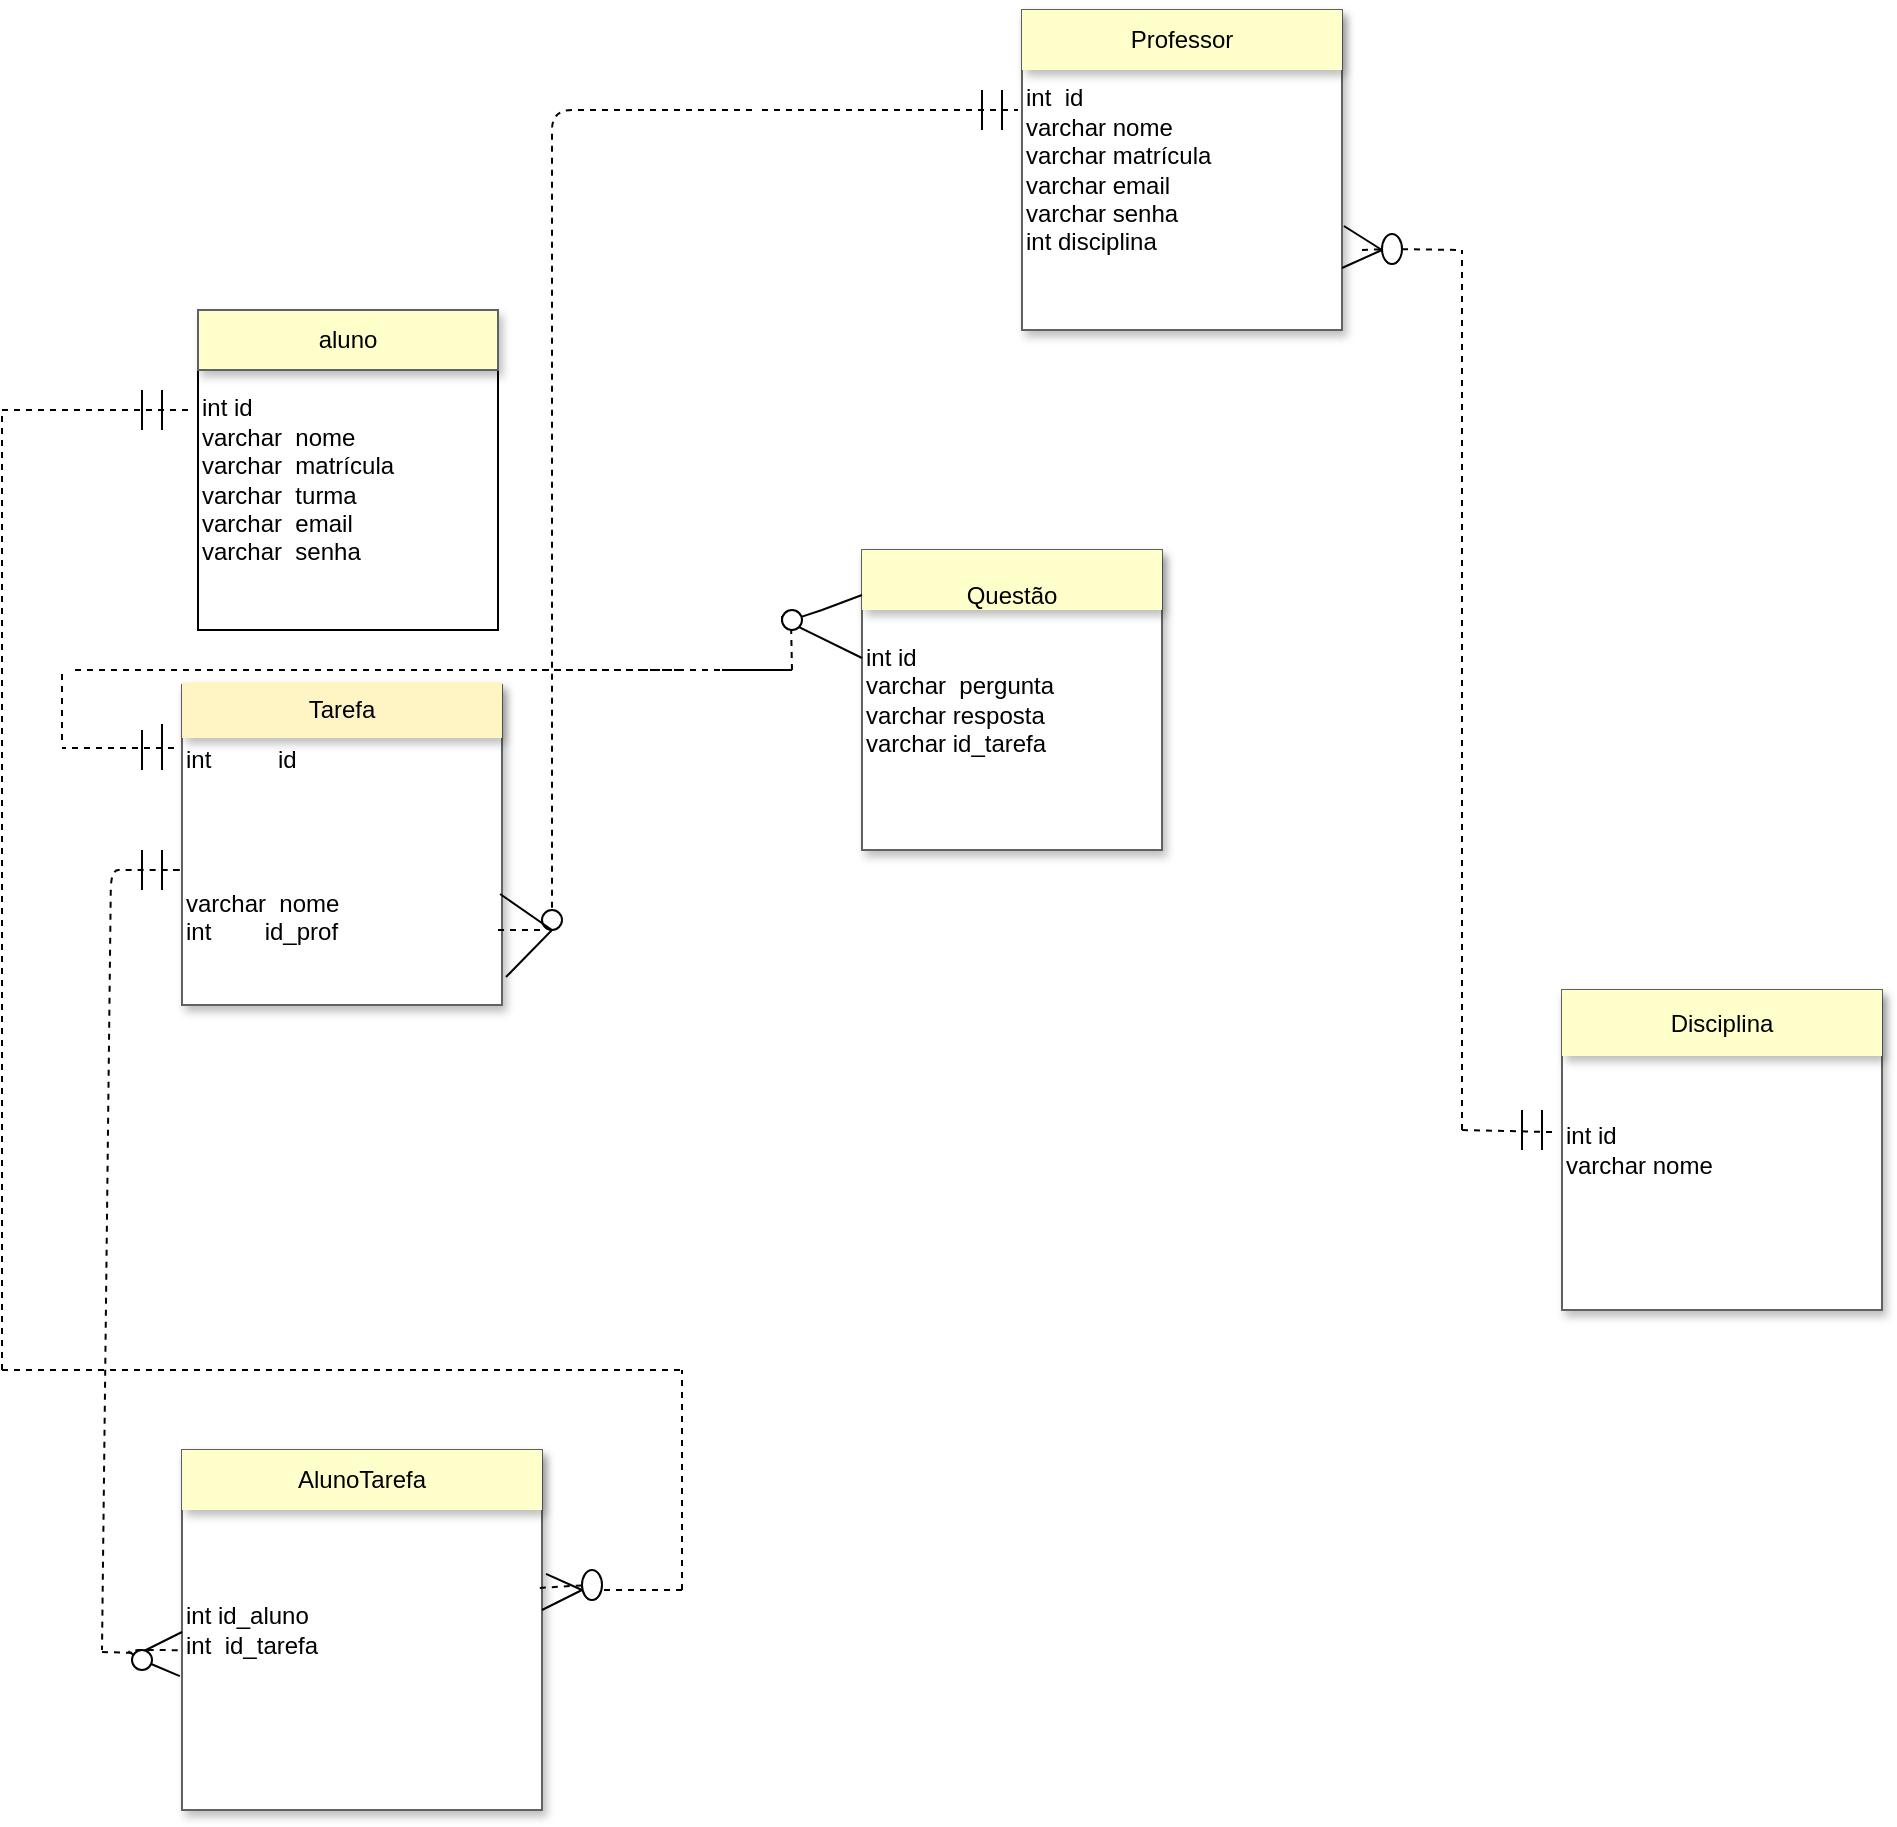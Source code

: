 <mxfile version="12.3.9" type="google" pages="1"><diagram id="ECYbcYI7fkcgPZxM4M2e" name="Page-1"><mxGraphModel dx="2169" dy="1783" grid="1" gridSize="10" guides="1" tooltips="1" connect="1" arrows="1" fold="1" page="1" pageScale="1" pageWidth="827" pageHeight="1169" math="0" shadow="0"><root><mxCell id="0"/><mxCell id="1" parent="0"/><mxCell id="i38UKQoZ8ZTmq8K455gH-1" value="int id&lt;br&gt;varchar&amp;nbsp; nome&lt;br&gt;varchar&amp;nbsp; matrícula&lt;br&gt;varchar&amp;nbsp; turma&lt;br&gt;varchar&amp;nbsp; email&lt;br&gt;varchar&amp;nbsp; senha&amp;nbsp;&amp;nbsp;" style="whiteSpace=wrap;html=1;aspect=fixed;align=left;" parent="1" vertex="1"><mxGeometry x="28" y="40" width="150" height="150" as="geometry"/></mxCell><mxCell id="i38UKQoZ8ZTmq8K455gH-2" value="aluno" style="text;html=1;strokeColor=#616161;fillColor=#FFFFCC;align=center;verticalAlign=middle;whiteSpace=wrap;rounded=0;shadow=1;" parent="1" vertex="1"><mxGeometry x="28" y="30" width="150" height="30" as="geometry"/></mxCell><mxCell id="i38UKQoZ8ZTmq8K455gH-5" value="int&amp;nbsp; &amp;nbsp; &amp;nbsp; &amp;nbsp; &amp;nbsp; id&lt;br&gt;&lt;br&gt;&lt;br&gt;&lt;br&gt;&lt;br&gt;varchar&amp;nbsp; nome&lt;br&gt;int&amp;nbsp; &amp;nbsp; &amp;nbsp; &amp;nbsp; id_prof&amp;nbsp;" style="whiteSpace=wrap;html=1;aspect=fixed;shadow=1;strokeColor=#616161;fillColor=#FFFFFF;align=left;" parent="1" vertex="1"><mxGeometry x="20" y="217.5" width="160" height="160" as="geometry"/></mxCell><mxCell id="i38UKQoZ8ZTmq8K455gH-6" value="int&amp;nbsp; id&lt;br&gt;varchar nome&lt;br&gt;varchar matrícula&lt;br&gt;varchar email&lt;br&gt;varchar senha&lt;br&gt;int disciplina" style="whiteSpace=wrap;html=1;aspect=fixed;shadow=1;strokeColor=#616161;fillColor=#FFFFFF;align=left;" parent="1" vertex="1"><mxGeometry x="440" y="-120" width="160" height="160" as="geometry"/></mxCell><mxCell id="i38UKQoZ8ZTmq8K455gH-7" value="int id&lt;br&gt;varchar&amp;nbsp; pergunta&lt;br&gt;&lt;span style=&quot;text-align: center&quot;&gt;varchar resposta&lt;br&gt;&lt;/span&gt;&lt;span style=&quot;text-align: center&quot;&gt;varchar id_tarefa&lt;br&gt;&lt;/span&gt;" style="whiteSpace=wrap;html=1;aspect=fixed;shadow=1;strokeColor=#616161;fillColor=#FFFFFF;align=left;" parent="1" vertex="1"><mxGeometry x="360" y="150" width="150" height="150" as="geometry"/></mxCell><mxCell id="i38UKQoZ8ZTmq8K455gH-8" value="int id&lt;br&gt;varchar nome" style="whiteSpace=wrap;html=1;aspect=fixed;shadow=1;strokeColor=#616161;fillColor=#FFFFFF;align=left;" parent="1" vertex="1"><mxGeometry x="710" y="370" width="160" height="160" as="geometry"/></mxCell><mxCell id="i38UKQoZ8ZTmq8K455gH-10" value="int id_aluno&lt;br&gt;int&amp;nbsp; id_tarefa" style="whiteSpace=wrap;html=1;aspect=fixed;shadow=1;strokeColor=#616161;fillColor=#FFFFFF;align=left;" parent="1" vertex="1"><mxGeometry x="20" y="600" width="180" height="180" as="geometry"/></mxCell><mxCell id="i38UKQoZ8ZTmq8K455gH-12" value="Professor" style="text;html=1;strokeColor=none;fillColor=#FFFFCC;align=center;verticalAlign=middle;whiteSpace=wrap;rounded=0;shadow=1;" parent="1" vertex="1"><mxGeometry x="440" y="-120" width="160" height="30" as="geometry"/></mxCell><mxCell id="i38UKQoZ8ZTmq8K455gH-13" value="Tarefa" style="text;html=1;strokeColor=none;fillColor=#FFF4C3;align=center;verticalAlign=middle;whiteSpace=wrap;rounded=0;shadow=1;" parent="1" vertex="1"><mxGeometry x="20" y="216" width="160" height="28" as="geometry"/></mxCell><mxCell id="i38UKQoZ8ZTmq8K455gH-14" value="&lt;br&gt;Questão" style="text;html=1;strokeColor=none;fillColor=#FFFFCC;align=center;verticalAlign=middle;whiteSpace=wrap;rounded=0;shadow=1;" parent="1" vertex="1"><mxGeometry x="360" y="150" width="150" height="30" as="geometry"/></mxCell><mxCell id="i38UKQoZ8ZTmq8K455gH-15" value="Disciplina" style="text;html=1;strokeColor=none;fillColor=#FFFFCC;align=center;verticalAlign=middle;whiteSpace=wrap;rounded=0;shadow=1;" parent="1" vertex="1"><mxGeometry x="710" y="370" width="160" height="33" as="geometry"/></mxCell><mxCell id="i38UKQoZ8ZTmq8K455gH-17" value="AlunoTarefa" style="text;html=1;strokeColor=none;fillColor=#FFFFCC;align=center;verticalAlign=middle;whiteSpace=wrap;rounded=0;shadow=1;" parent="1" vertex="1"><mxGeometry x="20" y="600" width="180" height="30" as="geometry"/></mxCell><mxCell id="i38UKQoZ8ZTmq8K455gH-22" style="edgeStyle=orthogonalEdgeStyle;rounded=0;orthogonalLoop=1;jettySize=auto;html=1;exitX=0.5;exitY=1;exitDx=0;exitDy=0;" parent="1" source="i38UKQoZ8ZTmq8K455gH-14" target="i38UKQoZ8ZTmq8K455gH-14" edge="1"><mxGeometry relative="1" as="geometry"><Array as="points"><mxPoint x="430" y="150"/></Array></mxGeometry></mxCell><mxCell id="i38UKQoZ8ZTmq8K455gH-24" value="" style="endArrow=none;html=1;" parent="1" target="i38UKQoZ8ZTmq8K455gH-5" edge="1"><mxGeometry width="50" height="50" relative="1" as="geometry"><mxPoint x="20" y="298" as="sourcePoint"/><mxPoint x="70" y="248" as="targetPoint"/></mxGeometry></mxCell><mxCell id="i38UKQoZ8ZTmq8K455gH-31" value="" style="endArrow=none;dashed=1;html=1;" parent="1" edge="1"><mxGeometry width="50" height="50" relative="1" as="geometry"><mxPoint x="-70" y="80" as="sourcePoint"/><mxPoint x="25" y="80" as="targetPoint"/></mxGeometry></mxCell><mxCell id="i38UKQoZ8ZTmq8K455gH-32" value="" style="endArrow=none;dashed=1;html=1;" parent="1" edge="1"><mxGeometry width="50" height="50" relative="1" as="geometry"><mxPoint x="-70" y="560" as="sourcePoint"/><mxPoint x="-70" y="80" as="targetPoint"/></mxGeometry></mxCell><mxCell id="i38UKQoZ8ZTmq8K455gH-33" value="" style="endArrow=none;dashed=1;html=1;" parent="1" edge="1"><mxGeometry width="50" height="50" relative="1" as="geometry"><mxPoint x="-70" y="560" as="sourcePoint"/><mxPoint x="270" y="560" as="targetPoint"/><Array as="points"><mxPoint x="100" y="560"/></Array></mxGeometry></mxCell><mxCell id="i38UKQoZ8ZTmq8K455gH-34" value="" style="endArrow=none;dashed=1;html=1;" parent="1" edge="1"><mxGeometry width="50" height="50" relative="1" as="geometry"><mxPoint x="9.5" y="310" as="sourcePoint"/><mxPoint x="-20" y="700" as="targetPoint"/><Array as="points"><mxPoint x="24.5" y="310"/><mxPoint x="-0.5" y="310"/><mxPoint x="-15.5" y="310"/></Array></mxGeometry></mxCell><mxCell id="i38UKQoZ8ZTmq8K455gH-35" value="" style="endArrow=none;dashed=1;html=1;entryX=-0.011;entryY=0.556;entryDx=0;entryDy=0;entryPerimeter=0;" parent="1" target="i38UKQoZ8ZTmq8K455gH-10" edge="1" source="R7lqA3_wb0e9QPkS6CXJ-14"><mxGeometry width="50" height="50" relative="1" as="geometry"><mxPoint x="-20" y="700" as="sourcePoint"/><mxPoint x="8" y="700" as="targetPoint"/><Array as="points"><mxPoint x="-8" y="700"/></Array></mxGeometry></mxCell><mxCell id="i38UKQoZ8ZTmq8K455gH-36" value="" style="endArrow=none;html=1;" parent="1" target="i38UKQoZ8ZTmq8K455gH-5" edge="1"><mxGeometry width="50" height="50" relative="1" as="geometry"><mxPoint x="20" y="297.5" as="sourcePoint"/><mxPoint x="70" y="247.5" as="targetPoint"/></mxGeometry></mxCell><mxCell id="i38UKQoZ8ZTmq8K455gH-49" value="" style="endArrow=none;dashed=1;html=1;" parent="1" edge="1"><mxGeometry width="50" height="50" relative="1" as="geometry"><mxPoint x="270" y="60" as="sourcePoint"/><mxPoint x="270" y="60" as="targetPoint"/><Array as="points"><mxPoint x="270" y="60"/></Array></mxGeometry></mxCell><mxCell id="i38UKQoZ8ZTmq8K455gH-71" value="" style="endArrow=none;dashed=1;html=1;" parent="1" edge="1"><mxGeometry width="50" height="50" relative="1" as="geometry"><mxPoint x="370" y="-70" as="sourcePoint"/><mxPoint x="438" y="-70" as="targetPoint"/></mxGeometry></mxCell><mxCell id="i38UKQoZ8ZTmq8K455gH-72" value="" style="endArrow=none;dashed=1;html=1;" parent="1" edge="1"><mxGeometry width="50" height="50" relative="1" as="geometry"><mxPoint x="310" y="-70" as="sourcePoint"/><mxPoint x="370" y="-70" as="targetPoint"/><Array as="points"><mxPoint x="340" y="-70"/></Array></mxGeometry></mxCell><mxCell id="i38UKQoZ8ZTmq8K455gH-74" value="" style="endArrow=none;dashed=1;html=1;" parent="1" edge="1"><mxGeometry width="50" height="50" relative="1" as="geometry"><mxPoint x="305" y="-70" as="sourcePoint"/><mxPoint x="205" y="340" as="targetPoint"/><Array as="points"><mxPoint x="205" y="-70"/></Array></mxGeometry></mxCell><mxCell id="i38UKQoZ8ZTmq8K455gH-76" value="" style="endArrow=none;dashed=1;html=1;" parent="1" edge="1"><mxGeometry width="50" height="50" relative="1" as="geometry"><mxPoint x="178" y="340" as="sourcePoint"/><mxPoint x="200" y="340" as="targetPoint"/></mxGeometry></mxCell><mxCell id="i38UKQoZ8ZTmq8K455gH-83" value="" style="endArrow=none;dashed=1;html=1;" parent="1" edge="1"><mxGeometry width="50" height="50" relative="1" as="geometry"><mxPoint x="250" y="210" as="sourcePoint"/><mxPoint x="320" y="210" as="targetPoint"/></mxGeometry></mxCell><mxCell id="RcCJeEXzpeC0IdzwBdJ5-4" value="" style="endArrow=none;dashed=1;html=1;" parent="1" edge="1"><mxGeometry width="50" height="50" relative="1" as="geometry"><mxPoint x="200" y="210" as="sourcePoint"/><mxPoint x="270" y="210" as="targetPoint"/><Array as="points"><mxPoint x="240" y="210"/></Array></mxGeometry></mxCell><mxCell id="RcCJeEXzpeC0IdzwBdJ5-6" value="" style="endArrow=none;html=1;" parent="1" edge="1"><mxGeometry width="50" height="50" relative="1" as="geometry"><mxPoint x="340" y="180" as="sourcePoint"/><mxPoint x="360" y="172.5" as="targetPoint"/></mxGeometry></mxCell><mxCell id="RcCJeEXzpeC0IdzwBdJ5-12" value="" style="endArrow=none;dashed=1;html=1;" parent="1" edge="1"><mxGeometry width="50" height="50" relative="1" as="geometry"><mxPoint x="310" y="210" as="sourcePoint"/><mxPoint x="290" y="210" as="targetPoint"/><Array as="points"><mxPoint x="330" y="210"/></Array></mxGeometry></mxCell><mxCell id="RcCJeEXzpeC0IdzwBdJ5-14" value="" style="endArrow=none;dashed=1;html=1;" parent="1" edge="1"><mxGeometry width="50" height="50" relative="1" as="geometry"><mxPoint x="325" y="210" as="sourcePoint"/><mxPoint x="324.5" y="185" as="targetPoint"/></mxGeometry></mxCell><mxCell id="RcCJeEXzpeC0IdzwBdJ5-15" value="" style="endArrow=none;dashed=1;html=1;" parent="1" edge="1"><mxGeometry width="50" height="50" relative="1" as="geometry"><mxPoint x="-33.5" y="210" as="sourcePoint"/><mxPoint x="254" y="210" as="targetPoint"/></mxGeometry></mxCell><mxCell id="RcCJeEXzpeC0IdzwBdJ5-17" value="" style="endArrow=none;html=1;" parent="1" edge="1" target="R7lqA3_wb0e9QPkS6CXJ-11"><mxGeometry width="50" height="50" relative="1" as="geometry"><mxPoint x="340" y="180" as="sourcePoint"/><mxPoint x="360" y="190" as="targetPoint"/></mxGeometry></mxCell><mxCell id="RcCJeEXzpeC0IdzwBdJ5-21" value="" style="endArrow=none;html=1;" parent="1" edge="1"><mxGeometry width="50" height="50" relative="1" as="geometry"><mxPoint y="240" as="sourcePoint"/><mxPoint y="260" as="targetPoint"/></mxGeometry></mxCell><mxCell id="RcCJeEXzpeC0IdzwBdJ5-25" value="" style="endArrow=none;html=1;" parent="1" edge="1"><mxGeometry width="50" height="50" relative="1" as="geometry"><mxPoint x="10" y="260" as="sourcePoint"/><mxPoint x="10" y="237" as="targetPoint"/></mxGeometry></mxCell><mxCell id="RcCJeEXzpeC0IdzwBdJ5-27" value="" style="endArrow=none;dashed=1;html=1;exitX=-0.025;exitY=0.197;exitDx=0;exitDy=0;exitPerimeter=0;" parent="1" source="i38UKQoZ8ZTmq8K455gH-5" edge="1"><mxGeometry width="50" height="50" relative="1" as="geometry"><mxPoint x="10" y="250" as="sourcePoint"/><mxPoint x="-40" y="249" as="targetPoint"/></mxGeometry></mxCell><mxCell id="RcCJeEXzpeC0IdzwBdJ5-28" value="" style="endArrow=none;dashed=1;html=1;" parent="1" edge="1"><mxGeometry width="50" height="50" relative="1" as="geometry"><mxPoint x="-40" y="245" as="sourcePoint"/><mxPoint x="-40" y="210" as="targetPoint"/></mxGeometry></mxCell><mxCell id="RcCJeEXzpeC0IdzwBdJ5-29" value="" style="endArrow=none;dashed=1;html=1;entryX=0;entryY=0;entryDx=0;entryDy=0;" parent="1" edge="1" target="R7lqA3_wb0e9QPkS6CXJ-14"><mxGeometry width="50" height="50" relative="1" as="geometry"><mxPoint x="-20" y="701" as="sourcePoint"/><mxPoint y="690" as="targetPoint"/></mxGeometry></mxCell><mxCell id="RcCJeEXzpeC0IdzwBdJ5-34" value="" style="endArrow=none;html=1;" parent="1" edge="1"><mxGeometry width="50" height="50" relative="1" as="geometry"><mxPoint x="10" y="320" as="sourcePoint"/><mxPoint x="10" y="300" as="targetPoint"/></mxGeometry></mxCell><mxCell id="RcCJeEXzpeC0IdzwBdJ5-35" value="" style="endArrow=none;html=1;" parent="1" edge="1"><mxGeometry width="50" height="50" relative="1" as="geometry"><mxPoint y="320" as="sourcePoint"/><mxPoint y="300" as="targetPoint"/></mxGeometry></mxCell><mxCell id="RcCJeEXzpeC0IdzwBdJ5-106" value="" style="endArrow=none;html=1;" parent="1" edge="1"><mxGeometry width="50" height="50" relative="1" as="geometry"><mxPoint x="420" y="-80" as="sourcePoint"/><mxPoint x="420" y="-60" as="targetPoint"/></mxGeometry></mxCell><mxCell id="R7lqA3_wb0e9QPkS6CXJ-2" value="" style="endArrow=none;html=1;entryX=-0.006;entryY=0.628;entryDx=0;entryDy=0;entryPerimeter=0;" edge="1" parent="1" source="R7lqA3_wb0e9QPkS6CXJ-14" target="i38UKQoZ8ZTmq8K455gH-10"><mxGeometry width="50" height="50" relative="1" as="geometry"><mxPoint y="700" as="sourcePoint"/><mxPoint x="10" y="720" as="targetPoint"/></mxGeometry></mxCell><mxCell id="R7lqA3_wb0e9QPkS6CXJ-4" value="" style="endArrow=none;html=1;entryX=0;entryY=0.36;entryDx=0;entryDy=0;entryPerimeter=0;exitX=0.855;exitY=0.855;exitDx=0;exitDy=0;exitPerimeter=0;" edge="1" parent="1" source="R7lqA3_wb0e9QPkS6CXJ-11" target="i38UKQoZ8ZTmq8K455gH-7"><mxGeometry width="50" height="50" relative="1" as="geometry"><mxPoint x="330" y="200" as="sourcePoint"/><mxPoint x="355" y="200" as="targetPoint"/></mxGeometry></mxCell><mxCell id="R7lqA3_wb0e9QPkS6CXJ-8" value="" style="endArrow=none;dashed=1;html=1;" edge="1" parent="1" source="R7lqA3_wb0e9QPkS6CXJ-45"><mxGeometry width="50" height="50" relative="1" as="geometry"><mxPoint x="610" as="sourcePoint"/><mxPoint x="660" as="targetPoint"/></mxGeometry></mxCell><mxCell id="R7lqA3_wb0e9QPkS6CXJ-9" value="" style="endArrow=none;dashed=1;html=1;" edge="1" parent="1"><mxGeometry width="50" height="50" relative="1" as="geometry"><mxPoint x="660" y="440" as="sourcePoint"/><mxPoint x="660" as="targetPoint"/></mxGeometry></mxCell><mxCell id="R7lqA3_wb0e9QPkS6CXJ-10" value="" style="endArrow=none;dashed=1;html=1;entryX=-0.025;entryY=0.444;entryDx=0;entryDy=0;entryPerimeter=0;" edge="1" parent="1" target="i38UKQoZ8ZTmq8K455gH-8"><mxGeometry width="50" height="50" relative="1" as="geometry"><mxPoint x="660" y="440" as="sourcePoint"/><mxPoint x="700" y="440" as="targetPoint"/></mxGeometry></mxCell><mxCell id="R7lqA3_wb0e9QPkS6CXJ-11" value="" style="verticalLabelPosition=bottom;verticalAlign=top;html=1;shape=mxgraph.flowchart.on-page_reference;" vertex="1" parent="1"><mxGeometry x="320" y="180" width="10" height="10" as="geometry"/></mxCell><mxCell id="R7lqA3_wb0e9QPkS6CXJ-12" value="" style="endArrow=none;dashed=1;html=1;entryX=0.006;entryY=0.163;entryDx=0;entryDy=0;entryPerimeter=0;" edge="1" parent="1" target="R7lqA3_wb0e9QPkS6CXJ-11"><mxGeometry width="50" height="50" relative="1" as="geometry"><mxPoint x="320" y="186" as="sourcePoint"/><mxPoint x="360.9" y="174.45" as="targetPoint"/></mxGeometry></mxCell><mxCell id="R7lqA3_wb0e9QPkS6CXJ-13" value="" style="endArrow=none;html=1;" edge="1" parent="1"><mxGeometry width="50" height="50" relative="1" as="geometry"><mxPoint y="701" as="sourcePoint"/><mxPoint x="20" y="691" as="targetPoint"/></mxGeometry></mxCell><mxCell id="R7lqA3_wb0e9QPkS6CXJ-14" value="" style="ellipse;whiteSpace=wrap;html=1;" vertex="1" parent="1"><mxGeometry x="-5" y="700" width="10" height="10" as="geometry"/></mxCell><mxCell id="R7lqA3_wb0e9QPkS6CXJ-31" value="" style="endArrow=none;html=1;entryX=-0.006;entryY=0.628;entryDx=0;entryDy=0;entryPerimeter=0;" edge="1" parent="1" target="R7lqA3_wb0e9QPkS6CXJ-14"><mxGeometry width="50" height="50" relative="1" as="geometry"><mxPoint x="-5" y="706" as="sourcePoint"/><mxPoint x="18.92" y="713.04" as="targetPoint"/></mxGeometry></mxCell><mxCell id="R7lqA3_wb0e9QPkS6CXJ-37" value="" style="endArrow=none;dashed=1;html=1;" edge="1" parent="1"><mxGeometry width="50" height="50" relative="1" as="geometry"><mxPoint x="270" y="670" as="sourcePoint"/><mxPoint x="270" y="560" as="targetPoint"/></mxGeometry></mxCell><mxCell id="R7lqA3_wb0e9QPkS6CXJ-38" value="" style="endArrow=none;dashed=1;html=1;" edge="1" parent="1"><mxGeometry width="50" height="50" relative="1" as="geometry"><mxPoint x="225" y="670" as="sourcePoint"/><mxPoint x="270" y="670" as="targetPoint"/></mxGeometry></mxCell><mxCell id="R7lqA3_wb0e9QPkS6CXJ-39" value="" style="endArrow=none;html=1;" edge="1" parent="1"><mxGeometry width="50" height="50" relative="1" as="geometry"><mxPoint x="10" y="90" as="sourcePoint"/><mxPoint x="10" y="70" as="targetPoint"/></mxGeometry></mxCell><mxCell id="R7lqA3_wb0e9QPkS6CXJ-40" value="" style="endArrow=none;html=1;" edge="1" parent="1"><mxGeometry width="50" height="50" relative="1" as="geometry"><mxPoint y="90" as="sourcePoint"/><mxPoint y="70" as="targetPoint"/></mxGeometry></mxCell><mxCell id="R7lqA3_wb0e9QPkS6CXJ-42" value="" style="endArrow=none;html=1;" edge="1" parent="1"><mxGeometry width="50" height="50" relative="1" as="geometry"><mxPoint x="430" y="-60" as="sourcePoint"/><mxPoint x="430" y="-80" as="targetPoint"/></mxGeometry></mxCell><mxCell id="R7lqA3_wb0e9QPkS6CXJ-43" value="" style="endArrow=none;html=1;" edge="1" parent="1"><mxGeometry width="50" height="50" relative="1" as="geometry"><mxPoint x="700" y="450" as="sourcePoint"/><mxPoint x="700" y="430" as="targetPoint"/></mxGeometry></mxCell><mxCell id="R7lqA3_wb0e9QPkS6CXJ-44" value="" style="endArrow=none;html=1;" edge="1" parent="1"><mxGeometry width="50" height="50" relative="1" as="geometry"><mxPoint x="690" y="450" as="sourcePoint"/><mxPoint x="690" y="430" as="targetPoint"/></mxGeometry></mxCell><mxCell id="R7lqA3_wb0e9QPkS6CXJ-46" value="" style="endArrow=none;html=1;exitX=1.006;exitY=0.675;exitDx=0;exitDy=0;exitPerimeter=0;" edge="1" parent="1" source="i38UKQoZ8ZTmq8K455gH-6"><mxGeometry width="50" height="50" relative="1" as="geometry"><mxPoint x="600" y="5" as="sourcePoint"/><mxPoint x="620" as="targetPoint"/></mxGeometry></mxCell><mxCell id="R7lqA3_wb0e9QPkS6CXJ-47" value="" style="endArrow=none;html=1;" edge="1" parent="1"><mxGeometry width="50" height="50" relative="1" as="geometry"><mxPoint x="600" y="9" as="sourcePoint"/><mxPoint x="620" as="targetPoint"/></mxGeometry></mxCell><mxCell id="R7lqA3_wb0e9QPkS6CXJ-45" value="" style="ellipse;whiteSpace=wrap;html=1;" vertex="1" parent="1"><mxGeometry x="620" y="-8" width="10" height="15" as="geometry"/></mxCell><mxCell id="R7lqA3_wb0e9QPkS6CXJ-48" value="" style="endArrow=none;dashed=1;html=1;" edge="1" parent="1" target="R7lqA3_wb0e9QPkS6CXJ-45"><mxGeometry width="50" height="50" relative="1" as="geometry"><mxPoint x="610" as="sourcePoint"/><mxPoint x="660" as="targetPoint"/></mxGeometry></mxCell><mxCell id="R7lqA3_wb0e9QPkS6CXJ-49" value="" style="ellipse;whiteSpace=wrap;html=1;" vertex="1" parent="1"><mxGeometry x="200" y="330" width="10" height="10" as="geometry"/></mxCell><mxCell id="R7lqA3_wb0e9QPkS6CXJ-53" value="" style="endArrow=none;html=1;exitX=0.994;exitY=0.653;exitDx=0;exitDy=0;exitPerimeter=0;" edge="1" parent="1" source="i38UKQoZ8ZTmq8K455gH-5"><mxGeometry width="50" height="50" relative="1" as="geometry"><mxPoint x="178" y="340" as="sourcePoint"/><mxPoint x="205" y="340" as="targetPoint"/></mxGeometry></mxCell><mxCell id="R7lqA3_wb0e9QPkS6CXJ-54" value="" style="endArrow=none;html=1;" edge="1" parent="1"><mxGeometry width="50" height="50" relative="1" as="geometry"><mxPoint x="182" y="363.5" as="sourcePoint"/><mxPoint x="205" y="340" as="targetPoint"/></mxGeometry></mxCell><mxCell id="R7lqA3_wb0e9QPkS6CXJ-55" value="" style="endArrow=none;html=1;" edge="1" parent="1"><mxGeometry width="50" height="50" relative="1" as="geometry"><mxPoint x="200" y="680" as="sourcePoint"/><mxPoint x="220" y="670" as="targetPoint"/></mxGeometry></mxCell><mxCell id="R7lqA3_wb0e9QPkS6CXJ-60" value="" style="endArrow=none;html=1;exitX=1.011;exitY=0.344;exitDx=0;exitDy=0;exitPerimeter=0;" edge="1" parent="1" source="i38UKQoZ8ZTmq8K455gH-10"><mxGeometry width="50" height="50" relative="1" as="geometry"><mxPoint x="200" y="650" as="sourcePoint"/><mxPoint x="220" y="670" as="targetPoint"/></mxGeometry></mxCell><mxCell id="R7lqA3_wb0e9QPkS6CXJ-50" value="" style="ellipse;whiteSpace=wrap;html=1;" vertex="1" parent="1"><mxGeometry x="220" y="660" width="10" height="15" as="geometry"/></mxCell><mxCell id="R7lqA3_wb0e9QPkS6CXJ-64" value="" style="endArrow=none;dashed=1;html=1;exitX=0.994;exitY=0.383;exitDx=0;exitDy=0;exitPerimeter=0;" edge="1" parent="1" source="i38UKQoZ8ZTmq8K455gH-10" target="R7lqA3_wb0e9QPkS6CXJ-50"><mxGeometry width="50" height="50" relative="1" as="geometry"><mxPoint x="198.92" y="668.94" as="sourcePoint"/><mxPoint x="270" y="670" as="targetPoint"/></mxGeometry></mxCell></root></mxGraphModel></diagram></mxfile>